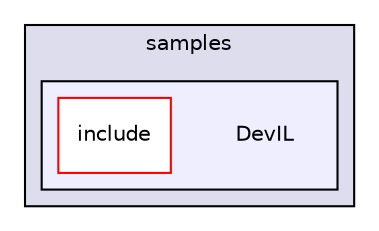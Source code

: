 digraph "assimp/assimp-3.1.1/samples/DevIL" {
  compound=true
  node [ fontsize="10", fontname="Helvetica"];
  edge [ labelfontsize="10", labelfontname="Helvetica"];
  subgraph clusterdir_fa4f8e3d4f5177145e1be8fdec42c1cb {
    graph [ bgcolor="#ddddee", pencolor="black", label="samples" fontname="Helvetica", fontsize="10", URL="dir_fa4f8e3d4f5177145e1be8fdec42c1cb.html"]
  subgraph clusterdir_7a95bf0f6c67927ad38e96018877bff8 {
    graph [ bgcolor="#eeeeff", pencolor="black", label="" URL="dir_7a95bf0f6c67927ad38e96018877bff8.html"];
    dir_7a95bf0f6c67927ad38e96018877bff8 [shape=plaintext label="DevIL"];
    dir_1f02ac1e76808bcb7c03347ced07e26d [shape=box label="include" color="red" fillcolor="white" style="filled" URL="dir_1f02ac1e76808bcb7c03347ced07e26d.html"];
  }
  }
}
